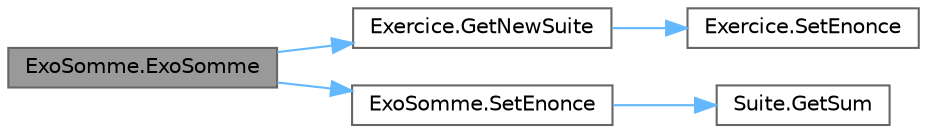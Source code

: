 digraph "ExoSomme.ExoSomme"
{
 // LATEX_PDF_SIZE
  bgcolor="transparent";
  edge [fontname=Helvetica,fontsize=10,labelfontname=Helvetica,labelfontsize=10];
  node [fontname=Helvetica,fontsize=10,shape=box,height=0.2,width=0.4];
  rankdir="LR";
  Node1 [id="Node000001",label="ExoSomme.ExoSomme",height=0.2,width=0.4,color="gray40", fillcolor="grey60", style="filled", fontcolor="black",tooltip=" "];
  Node1 -> Node2 [id="edge1_Node000001_Node000002",color="steelblue1",style="solid",tooltip=" "];
  Node2 [id="Node000002",label="Exercice.GetNewSuite",height=0.2,width=0.4,color="grey40", fillcolor="white", style="filled",URL="$class_exercice.html#ac937f6597b7eb65864d9b8273bc80fe9",tooltip="Sert à (re)génèrer l'exercice."];
  Node2 -> Node3 [id="edge2_Node000002_Node000003",color="steelblue1",style="solid",tooltip=" "];
  Node3 [id="Node000003",label="Exercice.SetEnonce",height=0.2,width=0.4,color="grey40", fillcolor="white", style="filled",URL="$class_exercice.html#aaee8856bd1ba57c711ced217505a8935",tooltip="Servira à générer l'énoncé et le format de réponse correspondant au type d'exercice."];
  Node1 -> Node4 [id="edge3_Node000001_Node000004",color="steelblue1",style="solid",tooltip=" "];
  Node4 [id="Node000004",label="ExoSomme.SetEnonce",height=0.2,width=0.4,color="grey40", fillcolor="white", style="filled",URL="$class_exo_somme.html#a1921a8b11b672f2571a657a9d4d49225",tooltip=" "];
  Node4 -> Node5 [id="edge4_Node000004_Node000005",color="steelblue1",style="solid",tooltip=" "];
  Node5 [id="Node000005",label="Suite.GetSum",height=0.2,width=0.4,color="grey40", fillcolor="white", style="filled",URL="$class_suite.html#aeb63fe08c88c1d524731ef3b68ab36ae",tooltip="Renvoie la somme de N premiers termes."];
}
